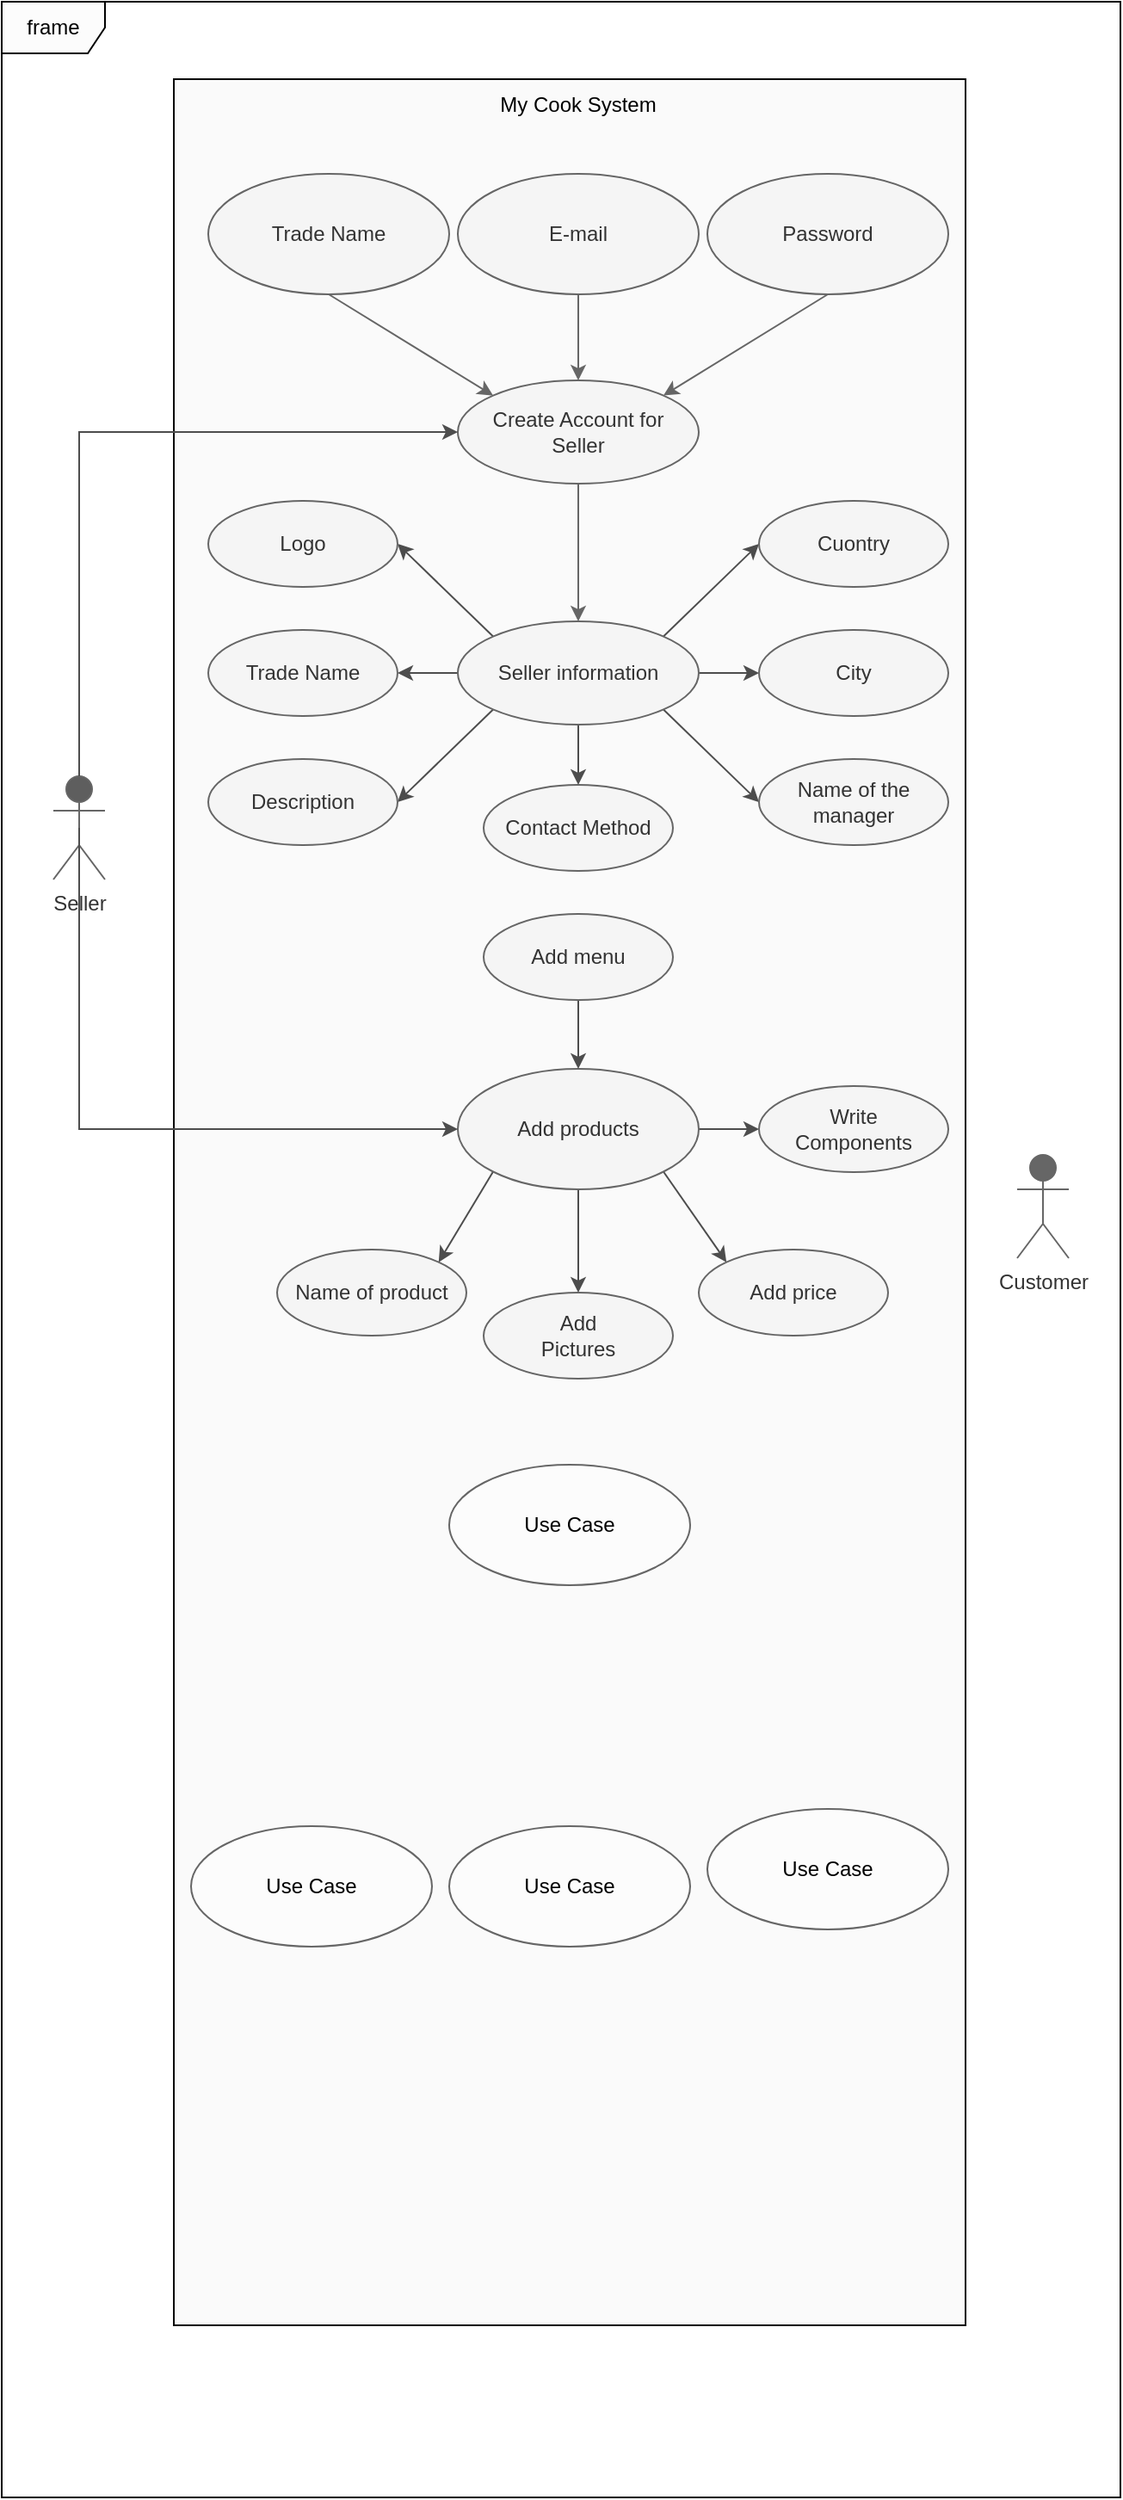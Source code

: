 <mxfile version="12.1.3" type="github" pages="1"><diagram id="imjDol95pgvq1YT4DuGG" name="Page-1"><mxGraphModel dx="1005" dy="513" grid="1" gridSize="10" guides="1" tooltips="1" connect="1" arrows="1" fold="1" page="1" pageScale="1" pageWidth="827" pageHeight="1169" math="0" shadow="0"><root><mxCell id="0"/><mxCell id="1" parent="0"/><mxCell id="iR3PCBFZnopbkS8eEbW1-1" value="frame" style="shape=umlFrame;whiteSpace=wrap;html=1;fillColor=#FCFCFC;" vertex="1" parent="1"><mxGeometry x="20" y="20" width="650" height="1450" as="geometry"/></mxCell><mxCell id="iR3PCBFZnopbkS8eEbW1-2" value="Customer" style="shape=umlActor;verticalLabelPosition=bottom;labelBackgroundColor=#ffffff;verticalAlign=top;html=1;fillColor=#666666;strokeColor=#666666;fontColor=#333333;" vertex="1" parent="1"><mxGeometry x="610" y="690" width="30" height="60" as="geometry"/></mxCell><mxCell id="iR3PCBFZnopbkS8eEbW1-4" value="Seller" style="shape=umlActor;verticalLabelPosition=bottom;labelBackgroundColor=#ffffff;verticalAlign=top;html=1;fillColor=#5E5E5E;strokeColor=#666666;fontColor=#333333;" vertex="1" parent="1"><mxGeometry x="50" y="470" width="30" height="60" as="geometry"/></mxCell><mxCell id="iR3PCBFZnopbkS8eEbW1-6" value="" style="rounded=0;whiteSpace=wrap;html=1;fillColor=#FAFAFA;" vertex="1" parent="1"><mxGeometry x="120" y="65" width="460" height="1305" as="geometry"/></mxCell><mxCell id="iR3PCBFZnopbkS8eEbW1-23" value="" style="edgeStyle=none;rounded=0;orthogonalLoop=1;jettySize=auto;html=1;fillColor=#f5f5f5;strokeColor=#666666;entryX=0.5;entryY=0;entryDx=0;entryDy=0;" edge="1" parent="1" source="iR3PCBFZnopbkS8eEbW1-10" target="iR3PCBFZnopbkS8eEbW1-22"><mxGeometry relative="1" as="geometry"><Array as="points"/></mxGeometry></mxCell><mxCell id="iR3PCBFZnopbkS8eEbW1-10" value="Create Account for &lt;br&gt;Seller" style="ellipse;whiteSpace=wrap;html=1;strokeColor=#666666;fillColor=#f5f5f5;fontColor=#333333;" vertex="1" parent="1"><mxGeometry x="285" y="240" width="140" height="60" as="geometry"/></mxCell><mxCell id="iR3PCBFZnopbkS8eEbW1-37" style="edgeStyle=none;rounded=0;orthogonalLoop=1;jettySize=auto;html=1;exitX=0;exitY=0;exitDx=0;exitDy=0;entryX=1;entryY=0.5;entryDx=0;entryDy=0;strokeColor=#4D4D4D;" edge="1" parent="1" source="iR3PCBFZnopbkS8eEbW1-22" target="iR3PCBFZnopbkS8eEbW1-25"><mxGeometry relative="1" as="geometry"/></mxCell><mxCell id="iR3PCBFZnopbkS8eEbW1-38" style="edgeStyle=none;rounded=0;orthogonalLoop=1;jettySize=auto;html=1;exitX=0;exitY=0.5;exitDx=0;exitDy=0;entryX=1;entryY=0.5;entryDx=0;entryDy=0;strokeColor=#4D4D4D;" edge="1" parent="1" source="iR3PCBFZnopbkS8eEbW1-22" target="iR3PCBFZnopbkS8eEbW1-27"><mxGeometry relative="1" as="geometry"/></mxCell><mxCell id="iR3PCBFZnopbkS8eEbW1-40" style="edgeStyle=none;rounded=0;orthogonalLoop=1;jettySize=auto;html=1;exitX=1;exitY=0;exitDx=0;exitDy=0;entryX=0;entryY=0.5;entryDx=0;entryDy=0;strokeColor=#4D4D4D;" edge="1" parent="1" source="iR3PCBFZnopbkS8eEbW1-22" target="iR3PCBFZnopbkS8eEbW1-26"><mxGeometry relative="1" as="geometry"/></mxCell><mxCell id="iR3PCBFZnopbkS8eEbW1-41" style="edgeStyle=none;rounded=0;orthogonalLoop=1;jettySize=auto;html=1;exitX=1;exitY=0.5;exitDx=0;exitDy=0;entryX=0;entryY=0.5;entryDx=0;entryDy=0;strokeColor=#4D4D4D;" edge="1" parent="1" source="iR3PCBFZnopbkS8eEbW1-22" target="iR3PCBFZnopbkS8eEbW1-28"><mxGeometry relative="1" as="geometry"/></mxCell><mxCell id="iR3PCBFZnopbkS8eEbW1-42" style="edgeStyle=none;rounded=0;orthogonalLoop=1;jettySize=auto;html=1;exitX=0;exitY=1;exitDx=0;exitDy=0;entryX=1;entryY=0.5;entryDx=0;entryDy=0;strokeColor=#4D4D4D;" edge="1" parent="1" source="iR3PCBFZnopbkS8eEbW1-22" target="iR3PCBFZnopbkS8eEbW1-30"><mxGeometry relative="1" as="geometry"/></mxCell><mxCell id="iR3PCBFZnopbkS8eEbW1-43" style="edgeStyle=none;rounded=0;orthogonalLoop=1;jettySize=auto;html=1;exitX=1;exitY=1;exitDx=0;exitDy=0;entryX=0;entryY=0.5;entryDx=0;entryDy=0;strokeColor=#4D4D4D;" edge="1" parent="1" source="iR3PCBFZnopbkS8eEbW1-22" target="iR3PCBFZnopbkS8eEbW1-29"><mxGeometry relative="1" as="geometry"/></mxCell><mxCell id="iR3PCBFZnopbkS8eEbW1-44" style="edgeStyle=none;rounded=0;orthogonalLoop=1;jettySize=auto;html=1;exitX=0.5;exitY=1;exitDx=0;exitDy=0;entryX=0.5;entryY=0;entryDx=0;entryDy=0;strokeColor=#4D4D4D;" edge="1" parent="1" source="iR3PCBFZnopbkS8eEbW1-22" target="iR3PCBFZnopbkS8eEbW1-31"><mxGeometry relative="1" as="geometry"/></mxCell><mxCell id="iR3PCBFZnopbkS8eEbW1-22" value="Seller information" style="ellipse;whiteSpace=wrap;html=1;strokeColor=#666666;fillColor=#f5f5f5;fontColor=#333333;" vertex="1" parent="1"><mxGeometry x="285" y="380" width="140" height="60" as="geometry"/></mxCell><mxCell id="iR3PCBFZnopbkS8eEbW1-20" style="edgeStyle=none;rounded=0;orthogonalLoop=1;jettySize=auto;html=1;exitX=0.5;exitY=1;exitDx=0;exitDy=0;entryX=0;entryY=0;entryDx=0;entryDy=0;fillColor=#f5f5f5;strokeColor=#666666;" edge="1" parent="1" source="iR3PCBFZnopbkS8eEbW1-11" target="iR3PCBFZnopbkS8eEbW1-10"><mxGeometry relative="1" as="geometry"><mxPoint x="288" y="309" as="targetPoint"/></mxGeometry></mxCell><mxCell id="iR3PCBFZnopbkS8eEbW1-11" value="Trade Name" style="ellipse;whiteSpace=wrap;html=1;strokeColor=#666666;fillColor=#f5f5f5;fontColor=#333333;" vertex="1" parent="1"><mxGeometry x="140" y="120" width="140" height="70" as="geometry"/></mxCell><mxCell id="iR3PCBFZnopbkS8eEbW1-19" style="edgeStyle=none;rounded=0;orthogonalLoop=1;jettySize=auto;html=1;exitX=0.5;exitY=1;exitDx=0;exitDy=0;entryX=1;entryY=0;entryDx=0;entryDy=0;fillColor=#f5f5f5;strokeColor=#666666;" edge="1" parent="1" source="iR3PCBFZnopbkS8eEbW1-12" target="iR3PCBFZnopbkS8eEbW1-10"><mxGeometry relative="1" as="geometry"/></mxCell><mxCell id="iR3PCBFZnopbkS8eEbW1-12" value="Password" style="ellipse;whiteSpace=wrap;html=1;strokeColor=#666666;fillColor=#f5f5f5;fontColor=#333333;" vertex="1" parent="1"><mxGeometry x="430" y="120" width="140" height="70" as="geometry"/></mxCell><mxCell id="iR3PCBFZnopbkS8eEbW1-21" style="edgeStyle=none;rounded=0;orthogonalLoop=1;jettySize=auto;html=1;entryX=0.5;entryY=0;entryDx=0;entryDy=0;fillColor=#f5f5f5;strokeColor=#666666;exitX=0.5;exitY=1;exitDx=0;exitDy=0;" edge="1" parent="1" source="iR3PCBFZnopbkS8eEbW1-13" target="iR3PCBFZnopbkS8eEbW1-10"><mxGeometry relative="1" as="geometry"><mxPoint x="350" y="188" as="sourcePoint"/></mxGeometry></mxCell><mxCell id="iR3PCBFZnopbkS8eEbW1-13" value="E-mail" style="ellipse;whiteSpace=wrap;html=1;strokeColor=#666666;fillColor=#f5f5f5;fontColor=#333333;" vertex="1" parent="1"><mxGeometry x="285" y="120" width="140" height="70" as="geometry"/></mxCell><mxCell id="iR3PCBFZnopbkS8eEbW1-25" value="Logo" style="ellipse;whiteSpace=wrap;html=1;strokeColor=#666666;fillColor=#f5f5f5;fontColor=#333333;" vertex="1" parent="1"><mxGeometry x="140" y="310" width="110" height="50" as="geometry"/></mxCell><mxCell id="iR3PCBFZnopbkS8eEbW1-26" value="Cuontry" style="ellipse;whiteSpace=wrap;html=1;strokeColor=#666666;fillColor=#f5f5f5;fontColor=#333333;" vertex="1" parent="1"><mxGeometry x="460" y="310" width="110" height="50" as="geometry"/></mxCell><mxCell id="iR3PCBFZnopbkS8eEbW1-27" value="Trade Name" style="ellipse;whiteSpace=wrap;html=1;strokeColor=#666666;fillColor=#f5f5f5;fontColor=#333333;" vertex="1" parent="1"><mxGeometry x="140" y="385" width="110" height="50" as="geometry"/></mxCell><mxCell id="iR3PCBFZnopbkS8eEbW1-28" value="City" style="ellipse;whiteSpace=wrap;html=1;strokeColor=#666666;fillColor=#f5f5f5;fontColor=#333333;" vertex="1" parent="1"><mxGeometry x="460" y="385" width="110" height="50" as="geometry"/></mxCell><mxCell id="iR3PCBFZnopbkS8eEbW1-29" value="Name of the manager" style="ellipse;whiteSpace=wrap;html=1;strokeColor=#666666;fillColor=#f5f5f5;fontColor=#333333;" vertex="1" parent="1"><mxGeometry x="460" y="460" width="110" height="50" as="geometry"/></mxCell><mxCell id="iR3PCBFZnopbkS8eEbW1-30" value="Description" style="ellipse;whiteSpace=wrap;html=1;strokeColor=#666666;fillColor=#f5f5f5;fontColor=#333333;" vertex="1" parent="1"><mxGeometry x="140" y="460" width="110" height="50" as="geometry"/></mxCell><mxCell id="iR3PCBFZnopbkS8eEbW1-31" value="Contact Method" style="ellipse;whiteSpace=wrap;html=1;strokeColor=#666666;fillColor=#f5f5f5;fontColor=#333333;" vertex="1" parent="1"><mxGeometry x="300" y="475" width="110" height="50" as="geometry"/></mxCell><mxCell id="iR3PCBFZnopbkS8eEbW1-34" style="edgeStyle=none;rounded=0;orthogonalLoop=1;jettySize=auto;html=1;exitX=0.5;exitY=0;exitDx=0;exitDy=0;exitPerimeter=0;entryX=0;entryY=0.5;entryDx=0;entryDy=0;strokeColor=#4D4D4D;" edge="1" parent="1" source="iR3PCBFZnopbkS8eEbW1-4" target="iR3PCBFZnopbkS8eEbW1-10"><mxGeometry relative="1" as="geometry"><Array as="points"><mxPoint x="65" y="270"/></Array></mxGeometry></mxCell><mxCell id="iR3PCBFZnopbkS8eEbW1-36" value="My Cook System" style="text;html=1;strokeColor=none;fillColor=none;align=center;verticalAlign=middle;whiteSpace=wrap;rounded=0;" vertex="1" parent="1"><mxGeometry x="250" y="70" width="210" height="20" as="geometry"/></mxCell><mxCell id="iR3PCBFZnopbkS8eEbW1-52" style="edgeStyle=none;rounded=0;orthogonalLoop=1;jettySize=auto;html=1;exitX=0;exitY=1;exitDx=0;exitDy=0;entryX=1;entryY=0;entryDx=0;entryDy=0;strokeColor=#4D4D4D;" edge="1" parent="1" source="iR3PCBFZnopbkS8eEbW1-45" target="iR3PCBFZnopbkS8eEbW1-47"><mxGeometry relative="1" as="geometry"/></mxCell><mxCell id="iR3PCBFZnopbkS8eEbW1-53" style="edgeStyle=none;rounded=0;orthogonalLoop=1;jettySize=auto;html=1;exitX=0.5;exitY=1;exitDx=0;exitDy=0;strokeColor=#4D4D4D;" edge="1" parent="1" source="iR3PCBFZnopbkS8eEbW1-45" target="iR3PCBFZnopbkS8eEbW1-46"><mxGeometry relative="1" as="geometry"/></mxCell><mxCell id="iR3PCBFZnopbkS8eEbW1-54" style="edgeStyle=none;rounded=0;orthogonalLoop=1;jettySize=auto;html=1;exitX=1;exitY=1;exitDx=0;exitDy=0;entryX=0;entryY=0;entryDx=0;entryDy=0;strokeColor=#4D4D4D;" edge="1" parent="1" source="iR3PCBFZnopbkS8eEbW1-45" target="iR3PCBFZnopbkS8eEbW1-49"><mxGeometry relative="1" as="geometry"/></mxCell><mxCell id="iR3PCBFZnopbkS8eEbW1-55" style="edgeStyle=none;rounded=0;orthogonalLoop=1;jettySize=auto;html=1;exitX=1;exitY=0.5;exitDx=0;exitDy=0;entryX=0;entryY=0.5;entryDx=0;entryDy=0;strokeColor=#4D4D4D;" edge="1" parent="1" source="iR3PCBFZnopbkS8eEbW1-45" target="iR3PCBFZnopbkS8eEbW1-48"><mxGeometry relative="1" as="geometry"/></mxCell><mxCell id="iR3PCBFZnopbkS8eEbW1-45" value="Add products" style="ellipse;whiteSpace=wrap;html=1;strokeColor=#666666;fillColor=#f5f5f5;fontColor=#333333;" vertex="1" parent="1"><mxGeometry x="285" y="640" width="140" height="70" as="geometry"/></mxCell><mxCell id="iR3PCBFZnopbkS8eEbW1-46" value="Add&lt;br&gt;Pictures" style="ellipse;whiteSpace=wrap;html=1;strokeColor=#666666;fillColor=#f5f5f5;fontColor=#333333;" vertex="1" parent="1"><mxGeometry x="300" y="770" width="110" height="50" as="geometry"/></mxCell><mxCell id="iR3PCBFZnopbkS8eEbW1-47" value="Name of product" style="ellipse;whiteSpace=wrap;html=1;strokeColor=#666666;fillColor=#f5f5f5;fontColor=#333333;" vertex="1" parent="1"><mxGeometry x="180" y="745" width="110" height="50" as="geometry"/></mxCell><mxCell id="iR3PCBFZnopbkS8eEbW1-48" value="Write&lt;br&gt;Components" style="ellipse;whiteSpace=wrap;html=1;strokeColor=#666666;fillColor=#f5f5f5;fontColor=#333333;" vertex="1" parent="1"><mxGeometry x="460" y="650" width="110" height="50" as="geometry"/></mxCell><mxCell id="iR3PCBFZnopbkS8eEbW1-49" value="Add price" style="ellipse;whiteSpace=wrap;html=1;strokeColor=#666666;fillColor=#f5f5f5;fontColor=#333333;" vertex="1" parent="1"><mxGeometry x="425" y="745" width="110" height="50" as="geometry"/></mxCell><mxCell id="iR3PCBFZnopbkS8eEbW1-51" style="edgeStyle=none;rounded=0;orthogonalLoop=1;jettySize=auto;html=1;exitX=0.5;exitY=1;exitDx=0;exitDy=0;entryX=0.5;entryY=0;entryDx=0;entryDy=0;strokeColor=#4D4D4D;" edge="1" parent="1" source="iR3PCBFZnopbkS8eEbW1-50" target="iR3PCBFZnopbkS8eEbW1-45"><mxGeometry relative="1" as="geometry"/></mxCell><mxCell id="iR3PCBFZnopbkS8eEbW1-50" value="Add menu" style="ellipse;whiteSpace=wrap;html=1;strokeColor=#666666;fillColor=#f5f5f5;fontColor=#333333;" vertex="1" parent="1"><mxGeometry x="300" y="550" width="110" height="50" as="geometry"/></mxCell><mxCell id="iR3PCBFZnopbkS8eEbW1-57" style="edgeStyle=none;rounded=0;orthogonalLoop=1;jettySize=auto;html=1;exitX=0.5;exitY=0.5;exitDx=0;exitDy=0;exitPerimeter=0;entryX=0;entryY=0.5;entryDx=0;entryDy=0;strokeColor=#4D4D4D;" edge="1" parent="1" source="iR3PCBFZnopbkS8eEbW1-4" target="iR3PCBFZnopbkS8eEbW1-45"><mxGeometry relative="1" as="geometry"><Array as="points"><mxPoint x="65" y="675"/></Array></mxGeometry></mxCell><mxCell id="iR3PCBFZnopbkS8eEbW1-58" value="Use Case" style="ellipse;whiteSpace=wrap;html=1;strokeColor=#666666;fillColor=#FCFCFC;" vertex="1" parent="1"><mxGeometry x="130" y="1080" width="140" height="70" as="geometry"/></mxCell><mxCell id="iR3PCBFZnopbkS8eEbW1-59" value="Use Case" style="ellipse;whiteSpace=wrap;html=1;strokeColor=#666666;fillColor=#FCFCFC;" vertex="1" parent="1"><mxGeometry x="430" y="1070" width="140" height="70" as="geometry"/></mxCell><mxCell id="iR3PCBFZnopbkS8eEbW1-60" value="Use Case" style="ellipse;whiteSpace=wrap;html=1;strokeColor=#666666;fillColor=#FCFCFC;" vertex="1" parent="1"><mxGeometry x="280" y="1080" width="140" height="70" as="geometry"/></mxCell><mxCell id="iR3PCBFZnopbkS8eEbW1-61" value="Use Case" style="ellipse;whiteSpace=wrap;html=1;strokeColor=#666666;fillColor=#FCFCFC;" vertex="1" parent="1"><mxGeometry x="280" y="870" width="140" height="70" as="geometry"/></mxCell></root></mxGraphModel></diagram></mxfile>